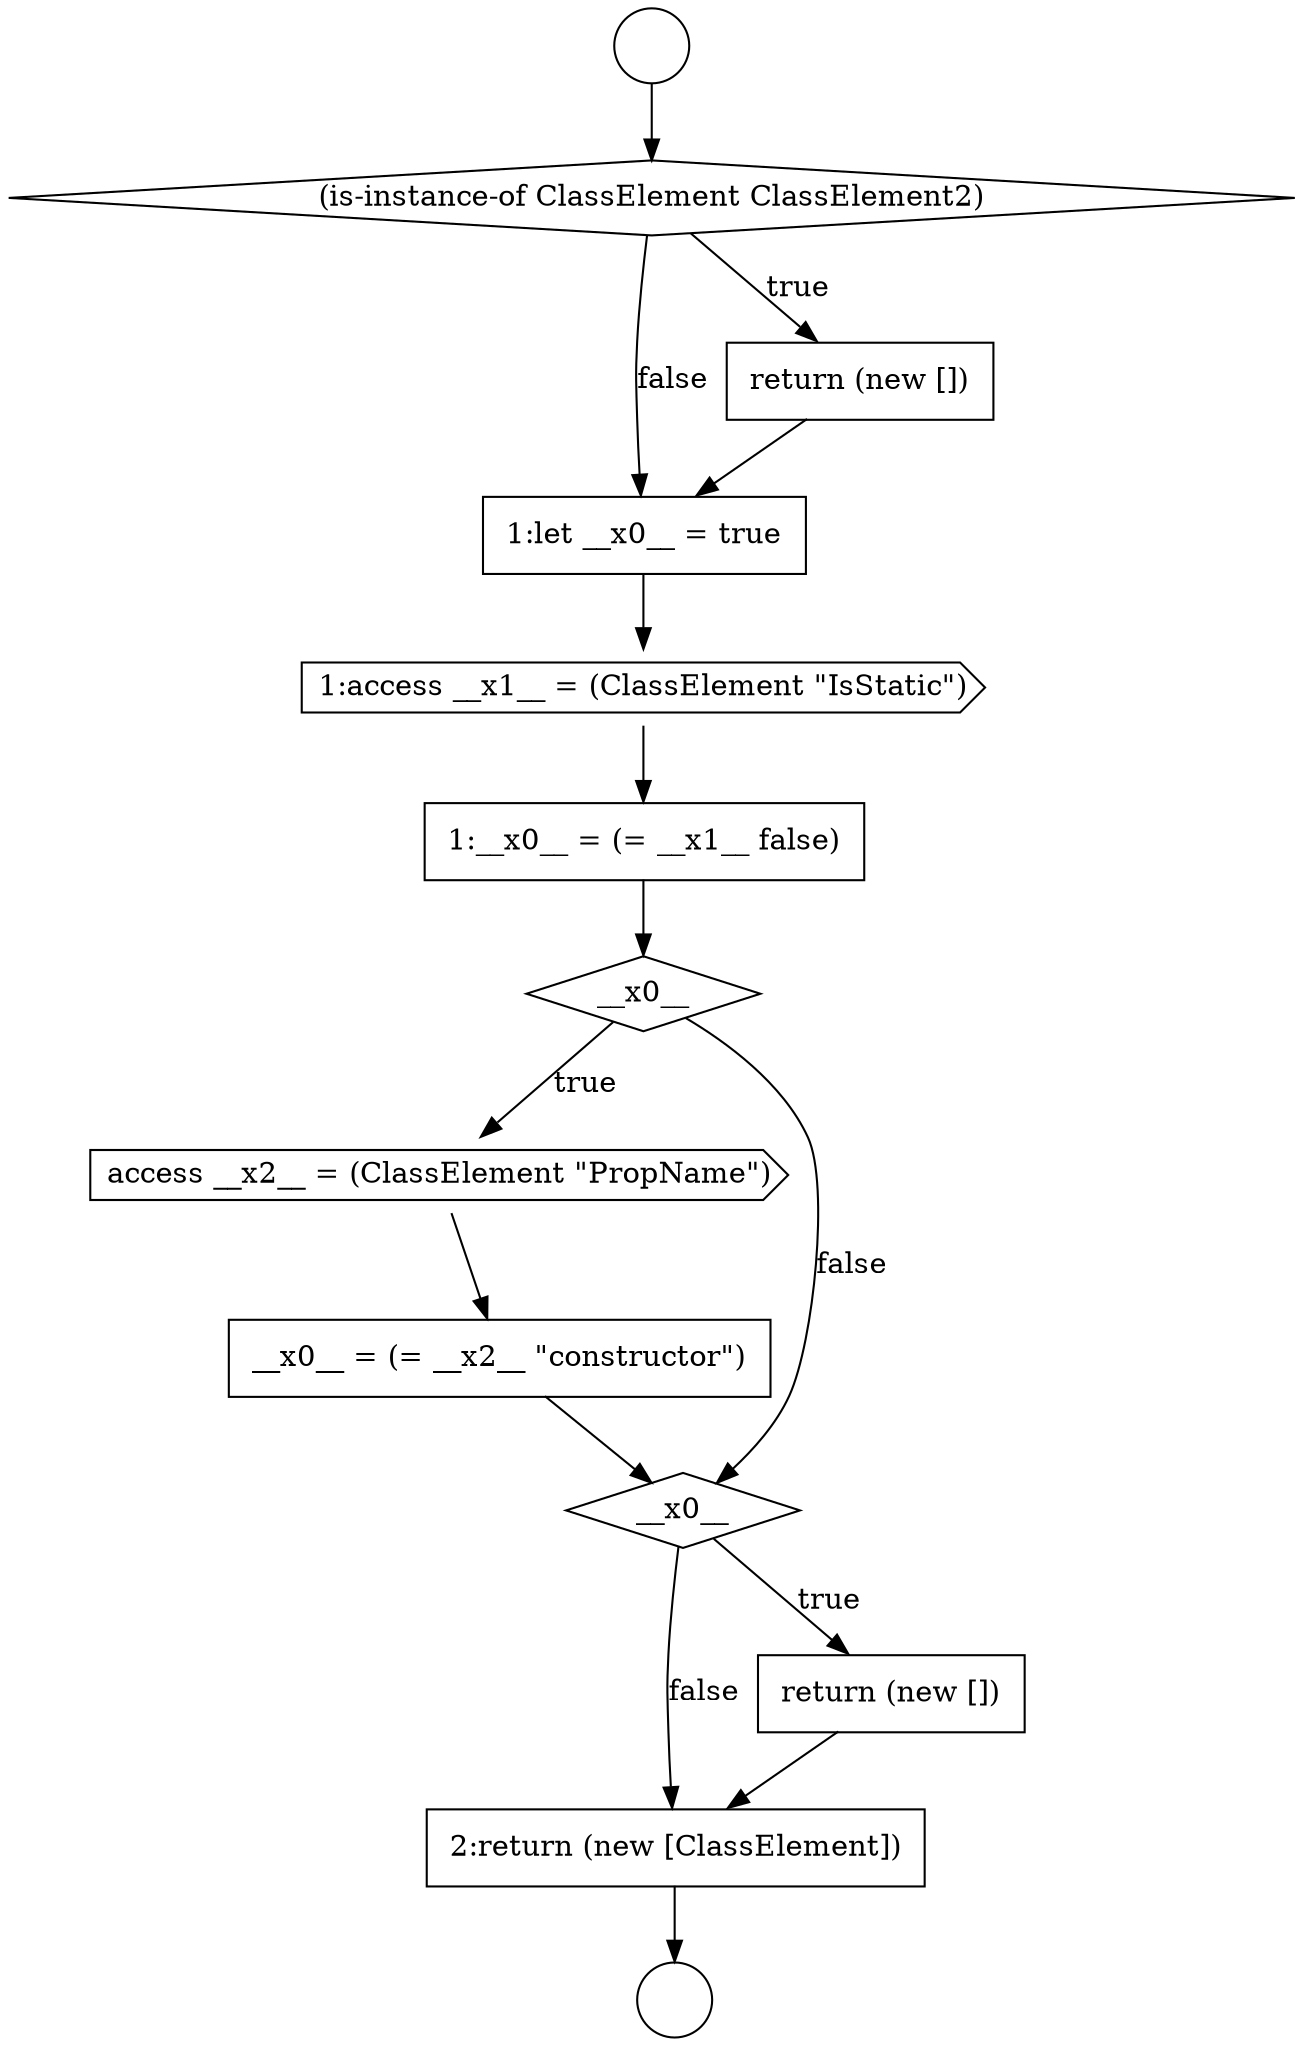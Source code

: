 digraph {
  node9965 [shape=none, margin=0, label=<<font color="black">
    <table border="0" cellborder="1" cellspacing="0" cellpadding="10">
      <tr><td align="left">1:__x0__ = (= __x1__ false)</td></tr>
    </table>
  </font>> color="black" fillcolor="white" style=filled]
  node9961 [shape=diamond, label=<<font color="black">(is-instance-of ClassElement ClassElement2)</font>> color="black" fillcolor="white" style=filled]
  node9971 [shape=none, margin=0, label=<<font color="black">
    <table border="0" cellborder="1" cellspacing="0" cellpadding="10">
      <tr><td align="left">2:return (new [ClassElement])</td></tr>
    </table>
  </font>> color="black" fillcolor="white" style=filled]
  node9960 [shape=circle label=" " color="black" fillcolor="white" style=filled]
  node9970 [shape=none, margin=0, label=<<font color="black">
    <table border="0" cellborder="1" cellspacing="0" cellpadding="10">
      <tr><td align="left">return (new [])</td></tr>
    </table>
  </font>> color="black" fillcolor="white" style=filled]
  node9968 [shape=none, margin=0, label=<<font color="black">
    <table border="0" cellborder="1" cellspacing="0" cellpadding="10">
      <tr><td align="left">__x0__ = (= __x2__ &quot;constructor&quot;)</td></tr>
    </table>
  </font>> color="black" fillcolor="white" style=filled]
  node9964 [shape=cds, label=<<font color="black">1:access __x1__ = (ClassElement &quot;IsStatic&quot;)</font>> color="black" fillcolor="white" style=filled]
  node9967 [shape=cds, label=<<font color="black">access __x2__ = (ClassElement &quot;PropName&quot;)</font>> color="black" fillcolor="white" style=filled]
  node9963 [shape=none, margin=0, label=<<font color="black">
    <table border="0" cellborder="1" cellspacing="0" cellpadding="10">
      <tr><td align="left">1:let __x0__ = true</td></tr>
    </table>
  </font>> color="black" fillcolor="white" style=filled]
  node9966 [shape=diamond, label=<<font color="black">__x0__</font>> color="black" fillcolor="white" style=filled]
  node9962 [shape=none, margin=0, label=<<font color="black">
    <table border="0" cellborder="1" cellspacing="0" cellpadding="10">
      <tr><td align="left">return (new [])</td></tr>
    </table>
  </font>> color="black" fillcolor="white" style=filled]
  node9959 [shape=circle label=" " color="black" fillcolor="white" style=filled]
  node9969 [shape=diamond, label=<<font color="black">__x0__</font>> color="black" fillcolor="white" style=filled]
  node9966 -> node9967 [label=<<font color="black">true</font>> color="black"]
  node9966 -> node9969 [label=<<font color="black">false</font>> color="black"]
  node9965 -> node9966 [ color="black"]
  node9970 -> node9971 [ color="black"]
  node9971 -> node9960 [ color="black"]
  node9961 -> node9962 [label=<<font color="black">true</font>> color="black"]
  node9961 -> node9963 [label=<<font color="black">false</font>> color="black"]
  node9968 -> node9969 [ color="black"]
  node9964 -> node9965 [ color="black"]
  node9959 -> node9961 [ color="black"]
  node9962 -> node9963 [ color="black"]
  node9967 -> node9968 [ color="black"]
  node9963 -> node9964 [ color="black"]
  node9969 -> node9970 [label=<<font color="black">true</font>> color="black"]
  node9969 -> node9971 [label=<<font color="black">false</font>> color="black"]
}
